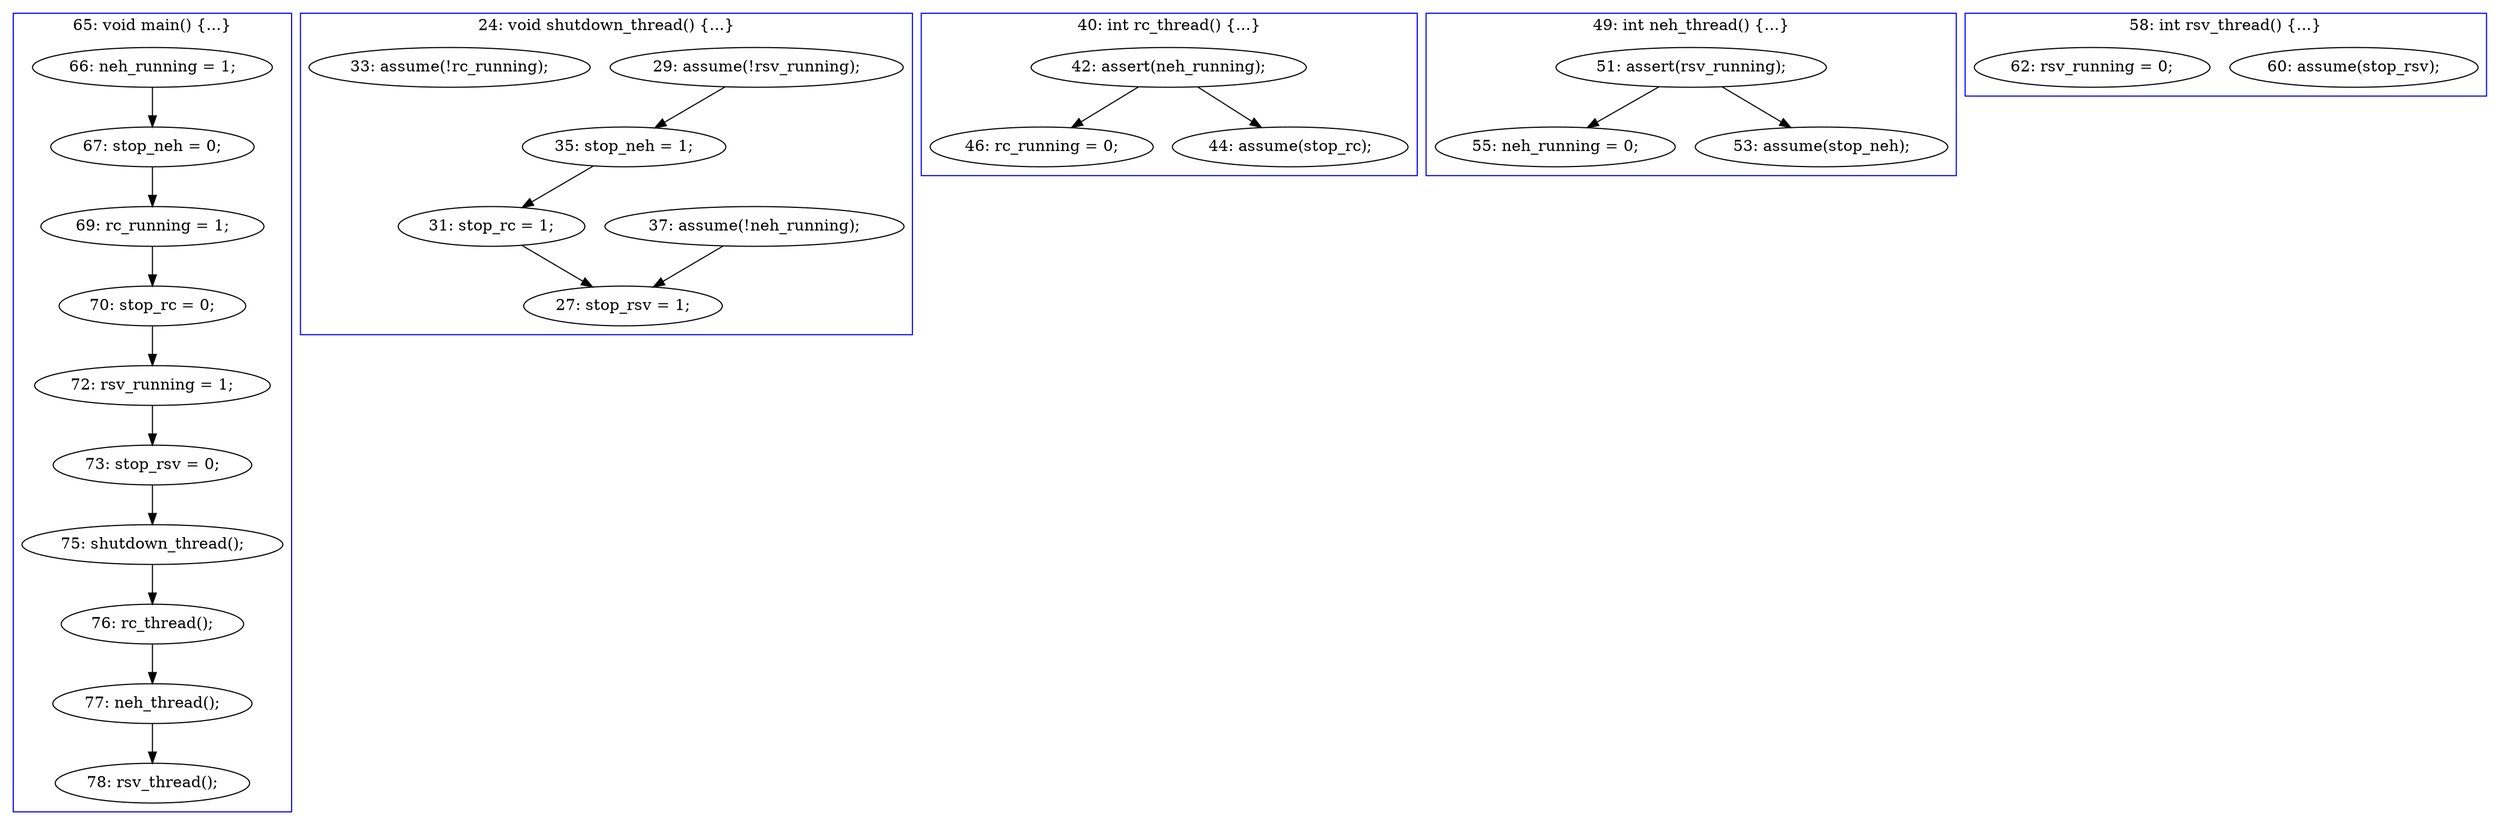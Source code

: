 digraph PartialOrder {
	compound = true
	"72: rsv_running = 1;" -> "73: stop_rsv = 0;"
	"35: stop_neh = 1;" -> "31: stop_rc = 1;"
	"70: stop_rc = 0;" -> "72: rsv_running = 1;"
	"77: neh_thread();" -> "78: rsv_thread();"
	"42: assert(neh_running);" -> "46: rc_running = 0;"
	"76: rc_thread();" -> "77: neh_thread();"
	"66: neh_running = 1;" -> "67: stop_neh = 0;"
	"69: rc_running = 1;" -> "70: stop_rc = 0;"
	"51: assert(rsv_running);" -> "55: neh_running = 0;"
	"75: shutdown_thread();" -> "76: rc_thread();"
	"31: stop_rc = 1;" -> "27: stop_rsv = 1;"
	"42: assert(neh_running);" -> "44: assume(stop_rc);"
	"73: stop_rsv = 0;" -> "75: shutdown_thread();"
	"37: assume(!neh_running);" -> "27: stop_rsv = 1;"
	"67: stop_neh = 0;" -> "69: rc_running = 1;"
	"29: assume(!rsv_running);" -> "35: stop_neh = 1;"
	"51: assert(rsv_running);" -> "53: assume(stop_neh);"
	subgraph cluster5 {
		label = "58: int rsv_thread() {...}"
		color = blue
		"60: assume(stop_rsv);"  [label = "60: assume(stop_rsv);"]
		"62: rsv_running = 0;"  [label = "62: rsv_running = 0;"]
	}
	subgraph cluster4 {
		label = "40: int rc_thread() {...}"
		color = blue
		"46: rc_running = 0;"  [label = "46: rc_running = 0;"]
		"44: assume(stop_rc);"  [label = "44: assume(stop_rc);"]
		"42: assert(neh_running);"  [label = "42: assert(neh_running);"]
	}
	subgraph cluster1 {
		label = "24: void shutdown_thread() {...}"
		color = blue
		"35: stop_neh = 1;"  [label = "35: stop_neh = 1;"]
		"31: stop_rc = 1;"  [label = "31: stop_rc = 1;"]
		"33: assume(!rc_running);"  [label = "33: assume(!rc_running);"]
		"27: stop_rsv = 1;"  [label = "27: stop_rsv = 1;"]
		"37: assume(!neh_running);"  [label = "37: assume(!neh_running);"]
		"29: assume(!rsv_running);"  [label = "29: assume(!rsv_running);"]
	}
	subgraph cluster2 {
		label = "65: void main() {...}"
		color = blue
		"76: rc_thread();"  [label = "76: rc_thread();"]
		"75: shutdown_thread();"  [label = "75: shutdown_thread();"]
		"69: rc_running = 1;"  [label = "69: rc_running = 1;"]
		"72: rsv_running = 1;"  [label = "72: rsv_running = 1;"]
		"73: stop_rsv = 0;"  [label = "73: stop_rsv = 0;"]
		"77: neh_thread();"  [label = "77: neh_thread();"]
		"78: rsv_thread();"  [label = "78: rsv_thread();"]
		"66: neh_running = 1;"  [label = "66: neh_running = 1;"]
		"70: stop_rc = 0;"  [label = "70: stop_rc = 0;"]
		"67: stop_neh = 0;"  [label = "67: stop_neh = 0;"]
	}
	subgraph cluster3 {
		label = "49: int neh_thread() {...}"
		color = blue
		"53: assume(stop_neh);"  [label = "53: assume(stop_neh);"]
		"55: neh_running = 0;"  [label = "55: neh_running = 0;"]
		"51: assert(rsv_running);"  [label = "51: assert(rsv_running);"]
	}
}